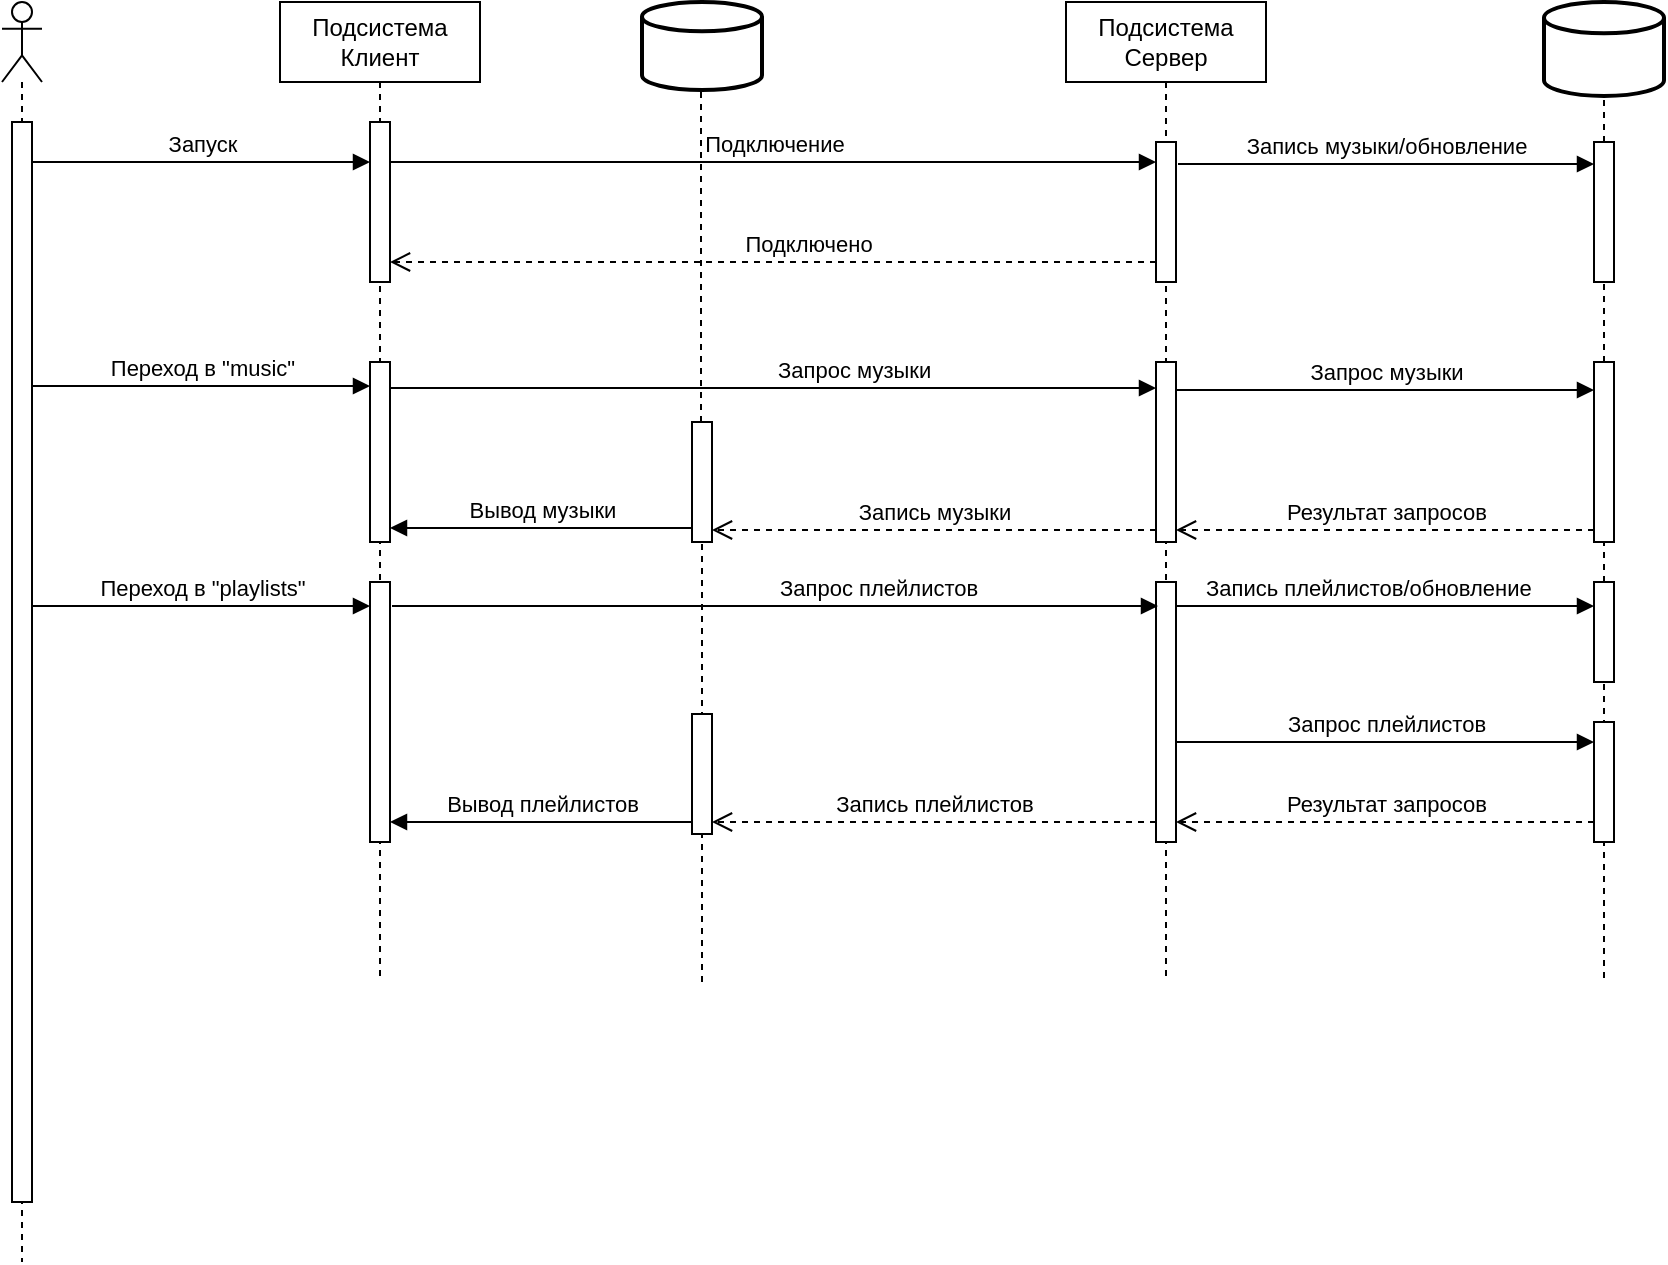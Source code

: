 <mxfile version="26.0.4">
  <diagram name="Page-1" id="2YBvvXClWsGukQMizWep">
    <mxGraphModel dx="989" dy="539" grid="1" gridSize="10" guides="1" tooltips="1" connect="1" arrows="1" fold="1" page="1" pageScale="1" pageWidth="850" pageHeight="1100" math="0" shadow="0">
      <root>
        <mxCell id="0" />
        <mxCell id="1" parent="0" />
        <mxCell id="aM9ryv3xv72pqoxQDRHE-1" value="&lt;div&gt;Подсистема&lt;br&gt;&lt;/div&gt;&lt;div&gt;Клиент&lt;/div&gt;" style="shape=umlLifeline;perimeter=lifelinePerimeter;whiteSpace=wrap;html=1;container=0;dropTarget=0;collapsible=0;recursiveResize=0;outlineConnect=0;portConstraint=eastwest;newEdgeStyle={&quot;edgeStyle&quot;:&quot;elbowEdgeStyle&quot;,&quot;elbow&quot;:&quot;vertical&quot;,&quot;curved&quot;:0,&quot;rounded&quot;:0};" parent="1" vertex="1">
          <mxGeometry x="199" y="40" width="100" height="490" as="geometry" />
        </mxCell>
        <mxCell id="aM9ryv3xv72pqoxQDRHE-2" value="" style="html=1;points=[];perimeter=orthogonalPerimeter;outlineConnect=0;targetShapes=umlLifeline;portConstraint=eastwest;newEdgeStyle={&quot;edgeStyle&quot;:&quot;elbowEdgeStyle&quot;,&quot;elbow&quot;:&quot;vertical&quot;,&quot;curved&quot;:0,&quot;rounded&quot;:0};" parent="aM9ryv3xv72pqoxQDRHE-1" vertex="1">
          <mxGeometry x="45" y="60" width="10" height="80" as="geometry" />
        </mxCell>
        <mxCell id="jReAJDvKgrT1Qn7i-DkR-8" value="" style="html=1;points=[];perimeter=orthogonalPerimeter;outlineConnect=0;targetShapes=umlLifeline;portConstraint=eastwest;newEdgeStyle={&quot;edgeStyle&quot;:&quot;elbowEdgeStyle&quot;,&quot;elbow&quot;:&quot;vertical&quot;,&quot;curved&quot;:0,&quot;rounded&quot;:0};" vertex="1" parent="aM9ryv3xv72pqoxQDRHE-1">
          <mxGeometry x="45" y="180" width="10" height="90" as="geometry" />
        </mxCell>
        <mxCell id="jReAJDvKgrT1Qn7i-DkR-28" value="" style="html=1;points=[];perimeter=orthogonalPerimeter;outlineConnect=0;targetShapes=umlLifeline;portConstraint=eastwest;newEdgeStyle={&quot;edgeStyle&quot;:&quot;elbowEdgeStyle&quot;,&quot;elbow&quot;:&quot;vertical&quot;,&quot;curved&quot;:0,&quot;rounded&quot;:0};" vertex="1" parent="aM9ryv3xv72pqoxQDRHE-1">
          <mxGeometry x="45" y="290" width="10" height="130" as="geometry" />
        </mxCell>
        <mxCell id="jReAJDvKgrT1Qn7i-DkR-29" value="Переход в &quot;playlists&quot;" style="html=1;verticalAlign=bottom;endArrow=block;curved=0;rounded=0;" edge="1" parent="aM9ryv3xv72pqoxQDRHE-1" target="jReAJDvKgrT1Qn7i-DkR-28">
          <mxGeometry width="80" relative="1" as="geometry">
            <mxPoint x="-124" y="302" as="sourcePoint" />
            <mxPoint x="126" y="302" as="targetPoint" />
          </mxGeometry>
        </mxCell>
        <mxCell id="aM9ryv3xv72pqoxQDRHE-5" value="&lt;div&gt;Подсистема&lt;br&gt;&lt;/div&gt;&lt;div&gt;Сервер&lt;/div&gt;" style="shape=umlLifeline;perimeter=lifelinePerimeter;whiteSpace=wrap;html=1;container=0;dropTarget=0;collapsible=0;recursiveResize=0;outlineConnect=0;portConstraint=eastwest;newEdgeStyle={&quot;edgeStyle&quot;:&quot;elbowEdgeStyle&quot;,&quot;elbow&quot;:&quot;vertical&quot;,&quot;curved&quot;:0,&quot;rounded&quot;:0};" parent="1" vertex="1">
          <mxGeometry x="592" y="40" width="100" height="490" as="geometry" />
        </mxCell>
        <mxCell id="aM9ryv3xv72pqoxQDRHE-6" value="" style="html=1;points=[];perimeter=orthogonalPerimeter;outlineConnect=0;targetShapes=umlLifeline;portConstraint=eastwest;newEdgeStyle={&quot;edgeStyle&quot;:&quot;elbowEdgeStyle&quot;,&quot;elbow&quot;:&quot;vertical&quot;,&quot;curved&quot;:0,&quot;rounded&quot;:0};" parent="aM9ryv3xv72pqoxQDRHE-5" vertex="1">
          <mxGeometry x="45" y="70" width="10" height="70" as="geometry" />
        </mxCell>
        <mxCell id="jReAJDvKgrT1Qn7i-DkR-11" value="" style="html=1;points=[];perimeter=orthogonalPerimeter;outlineConnect=0;targetShapes=umlLifeline;portConstraint=eastwest;newEdgeStyle={&quot;edgeStyle&quot;:&quot;elbowEdgeStyle&quot;,&quot;elbow&quot;:&quot;vertical&quot;,&quot;curved&quot;:0,&quot;rounded&quot;:0};" vertex="1" parent="aM9ryv3xv72pqoxQDRHE-5">
          <mxGeometry x="45" y="180" width="10" height="90" as="geometry" />
        </mxCell>
        <mxCell id="jReAJDvKgrT1Qn7i-DkR-31" value="" style="html=1;points=[];perimeter=orthogonalPerimeter;outlineConnect=0;targetShapes=umlLifeline;portConstraint=eastwest;newEdgeStyle={&quot;edgeStyle&quot;:&quot;elbowEdgeStyle&quot;,&quot;elbow&quot;:&quot;vertical&quot;,&quot;curved&quot;:0,&quot;rounded&quot;:0};" vertex="1" parent="aM9ryv3xv72pqoxQDRHE-5">
          <mxGeometry x="45" y="290" width="10" height="130" as="geometry" />
        </mxCell>
        <mxCell id="jReAJDvKgrT1Qn7i-DkR-1" value="" style="shape=umlLifeline;perimeter=lifelinePerimeter;whiteSpace=wrap;html=1;container=1;dropTarget=0;collapsible=0;recursiveResize=0;outlineConnect=0;portConstraint=eastwest;newEdgeStyle={&quot;curved&quot;:0,&quot;rounded&quot;:0};participant=umlActor;" vertex="1" parent="1">
          <mxGeometry x="60" y="40" width="20" height="630" as="geometry" />
        </mxCell>
        <mxCell id="jReAJDvKgrT1Qn7i-DkR-2" value="" style="html=1;points=[[0,0,0,0,5],[0,1,0,0,-5],[1,0,0,0,5],[1,1,0,0,-5]];perimeter=orthogonalPerimeter;outlineConnect=0;targetShapes=umlLifeline;portConstraint=eastwest;newEdgeStyle={&quot;curved&quot;:0,&quot;rounded&quot;:0};" vertex="1" parent="jReAJDvKgrT1Qn7i-DkR-1">
          <mxGeometry x="5" y="60" width="10" height="540" as="geometry" />
        </mxCell>
        <mxCell id="jReAJDvKgrT1Qn7i-DkR-5" value="Запуск" style="html=1;verticalAlign=bottom;endArrow=block;curved=0;rounded=0;" edge="1" parent="1" target="aM9ryv3xv72pqoxQDRHE-2">
          <mxGeometry width="80" relative="1" as="geometry">
            <mxPoint x="75" y="120" as="sourcePoint" />
            <mxPoint x="340" y="120" as="targetPoint" />
          </mxGeometry>
        </mxCell>
        <mxCell id="jReAJDvKgrT1Qn7i-DkR-6" value="Подключено" style="html=1;verticalAlign=bottom;endArrow=open;dashed=1;endSize=8;curved=0;rounded=0;" edge="1" parent="1" target="aM9ryv3xv72pqoxQDRHE-2">
          <mxGeometry x="-0.088" relative="1" as="geometry">
            <mxPoint x="637.0" y="170" as="sourcePoint" />
            <mxPoint x="260" y="170" as="targetPoint" />
            <mxPoint as="offset" />
          </mxGeometry>
        </mxCell>
        <mxCell id="jReAJDvKgrT1Qn7i-DkR-7" value="Переход в &quot;music&quot;" style="html=1;verticalAlign=bottom;endArrow=block;curved=0;rounded=0;" edge="1" parent="1" target="jReAJDvKgrT1Qn7i-DkR-8">
          <mxGeometry width="80" relative="1" as="geometry">
            <mxPoint x="75" y="232" as="sourcePoint" />
            <mxPoint x="325" y="232" as="targetPoint" />
          </mxGeometry>
        </mxCell>
        <mxCell id="jReAJDvKgrT1Qn7i-DkR-10" value="Подключение" style="html=1;verticalAlign=bottom;endArrow=block;curved=0;rounded=0;" edge="1" parent="1">
          <mxGeometry width="80" relative="1" as="geometry">
            <mxPoint x="254" y="120" as="sourcePoint" />
            <mxPoint x="637.0" y="120" as="targetPoint" />
          </mxGeometry>
        </mxCell>
        <mxCell id="jReAJDvKgrT1Qn7i-DkR-12" value="&lt;div align=&quot;left&quot;&gt;Запрос музыки&lt;/div&gt;" style="html=1;verticalAlign=bottom;endArrow=block;curved=0;rounded=0;align=left;" edge="1" parent="1">
          <mxGeometry width="80" relative="1" as="geometry">
            <mxPoint x="254" y="233" as="sourcePoint" />
            <mxPoint x="637" y="233" as="targetPoint" />
          </mxGeometry>
        </mxCell>
        <mxCell id="jReAJDvKgrT1Qn7i-DkR-13" value="" style="strokeWidth=2;html=1;shape=mxgraph.flowchart.database;whiteSpace=wrap;" vertex="1" parent="1">
          <mxGeometry x="831" y="40" width="60" height="47" as="geometry" />
        </mxCell>
        <mxCell id="jReAJDvKgrT1Qn7i-DkR-14" value="" style="endArrow=none;dashed=1;html=1;rounded=0;" edge="1" parent="1" source="jReAJDvKgrT1Qn7i-DkR-22" target="jReAJDvKgrT1Qn7i-DkR-13">
          <mxGeometry width="50" height="50" relative="1" as="geometry">
            <mxPoint x="861" y="528" as="sourcePoint" />
            <mxPoint x="871" y="128" as="targetPoint" />
          </mxGeometry>
        </mxCell>
        <mxCell id="jReAJDvKgrT1Qn7i-DkR-15" value="Запрос музыки" style="html=1;verticalAlign=bottom;endArrow=block;curved=0;rounded=0;" edge="1" parent="1" target="jReAJDvKgrT1Qn7i-DkR-24">
          <mxGeometry width="80" relative="1" as="geometry">
            <mxPoint x="647" y="234" as="sourcePoint" />
            <mxPoint x="826" y="234" as="targetPoint" />
          </mxGeometry>
        </mxCell>
        <mxCell id="jReAJDvKgrT1Qn7i-DkR-16" value="Запись музыки/обновление" style="html=1;verticalAlign=bottom;endArrow=block;curved=0;rounded=0;" edge="1" parent="1" target="jReAJDvKgrT1Qn7i-DkR-22">
          <mxGeometry width="80" relative="1" as="geometry">
            <mxPoint x="648.0" y="121" as="sourcePoint" />
            <mxPoint x="790" y="120" as="targetPoint" />
          </mxGeometry>
        </mxCell>
        <mxCell id="jReAJDvKgrT1Qn7i-DkR-17" value="Результат запросов" style="html=1;verticalAlign=bottom;endArrow=open;dashed=1;endSize=8;curved=0;rounded=0;" edge="1" parent="1" source="jReAJDvKgrT1Qn7i-DkR-24">
          <mxGeometry relative="1" as="geometry">
            <mxPoint x="826" y="304" as="sourcePoint" />
            <mxPoint x="647" y="304" as="targetPoint" />
          </mxGeometry>
        </mxCell>
        <mxCell id="jReAJDvKgrT1Qn7i-DkR-19" value="" style="endArrow=none;dashed=1;html=1;rounded=0;" edge="1" parent="1" source="jReAJDvKgrT1Qn7i-DkR-20">
          <mxGeometry width="50" height="50" relative="1" as="geometry">
            <mxPoint x="409.5" y="510" as="sourcePoint" />
            <mxPoint x="409.5" y="80" as="targetPoint" />
          </mxGeometry>
        </mxCell>
        <mxCell id="jReAJDvKgrT1Qn7i-DkR-18" value="" style="strokeWidth=2;html=1;shape=mxgraph.flowchart.database;whiteSpace=wrap;" vertex="1" parent="1">
          <mxGeometry x="380" y="40" width="60" height="44" as="geometry" />
        </mxCell>
        <mxCell id="jReAJDvKgrT1Qn7i-DkR-21" value="" style="endArrow=none;dashed=1;html=1;rounded=0;" edge="1" parent="1" target="jReAJDvKgrT1Qn7i-DkR-20">
          <mxGeometry width="50" height="50" relative="1" as="geometry">
            <mxPoint x="410" y="530" as="sourcePoint" />
            <mxPoint x="409.5" y="80" as="targetPoint" />
          </mxGeometry>
        </mxCell>
        <mxCell id="jReAJDvKgrT1Qn7i-DkR-20" value="" style="html=1;points=[];perimeter=orthogonalPerimeter;outlineConnect=0;targetShapes=umlLifeline;portConstraint=eastwest;newEdgeStyle={&quot;edgeStyle&quot;:&quot;elbowEdgeStyle&quot;,&quot;elbow&quot;:&quot;vertical&quot;,&quot;curved&quot;:0,&quot;rounded&quot;:0};" vertex="1" parent="1">
          <mxGeometry x="405" y="250" width="10" height="60" as="geometry" />
        </mxCell>
        <mxCell id="jReAJDvKgrT1Qn7i-DkR-23" value="" style="endArrow=none;dashed=1;html=1;rounded=0;" edge="1" parent="1" source="jReAJDvKgrT1Qn7i-DkR-24" target="jReAJDvKgrT1Qn7i-DkR-22">
          <mxGeometry width="50" height="50" relative="1" as="geometry">
            <mxPoint x="861" y="528" as="sourcePoint" />
            <mxPoint x="861" y="87" as="targetPoint" />
          </mxGeometry>
        </mxCell>
        <mxCell id="jReAJDvKgrT1Qn7i-DkR-22" value="" style="html=1;points=[];perimeter=orthogonalPerimeter;outlineConnect=0;targetShapes=umlLifeline;portConstraint=eastwest;newEdgeStyle={&quot;edgeStyle&quot;:&quot;elbowEdgeStyle&quot;,&quot;elbow&quot;:&quot;vertical&quot;,&quot;curved&quot;:0,&quot;rounded&quot;:0};" vertex="1" parent="1">
          <mxGeometry x="856" y="110" width="10" height="70" as="geometry" />
        </mxCell>
        <mxCell id="jReAJDvKgrT1Qn7i-DkR-25" value="" style="endArrow=none;dashed=1;html=1;rounded=0;" edge="1" parent="1" target="jReAJDvKgrT1Qn7i-DkR-24">
          <mxGeometry width="50" height="50" relative="1" as="geometry">
            <mxPoint x="861" y="528" as="sourcePoint" />
            <mxPoint x="861" y="180" as="targetPoint" />
          </mxGeometry>
        </mxCell>
        <mxCell id="jReAJDvKgrT1Qn7i-DkR-24" value="" style="html=1;points=[];perimeter=orthogonalPerimeter;outlineConnect=0;targetShapes=umlLifeline;portConstraint=eastwest;newEdgeStyle={&quot;edgeStyle&quot;:&quot;elbowEdgeStyle&quot;,&quot;elbow&quot;:&quot;vertical&quot;,&quot;curved&quot;:0,&quot;rounded&quot;:0};" vertex="1" parent="1">
          <mxGeometry x="856" y="220" width="10" height="90" as="geometry" />
        </mxCell>
        <mxCell id="jReAJDvKgrT1Qn7i-DkR-26" value="Запись музыки" style="html=1;verticalAlign=bottom;endArrow=open;dashed=1;endSize=8;curved=0;rounded=0;" edge="1" parent="1">
          <mxGeometry x="0.0" relative="1" as="geometry">
            <mxPoint x="637" y="304" as="sourcePoint" />
            <mxPoint x="415" y="304" as="targetPoint" />
            <mxPoint as="offset" />
          </mxGeometry>
        </mxCell>
        <mxCell id="jReAJDvKgrT1Qn7i-DkR-27" value="Вывод музыки" style="html=1;verticalAlign=bottom;endArrow=block;curved=0;rounded=0;" edge="1" parent="1">
          <mxGeometry width="80" relative="1" as="geometry">
            <mxPoint x="405" y="303" as="sourcePoint" />
            <mxPoint x="254" y="303" as="targetPoint" />
          </mxGeometry>
        </mxCell>
        <mxCell id="jReAJDvKgrT1Qn7i-DkR-30" value="Запрос плейлистов" style="html=1;verticalAlign=bottom;endArrow=block;curved=0;rounded=0;align=left;" edge="1" parent="1">
          <mxGeometry width="80" relative="1" as="geometry">
            <mxPoint x="255" y="342" as="sourcePoint" />
            <mxPoint x="638" y="342" as="targetPoint" />
          </mxGeometry>
        </mxCell>
        <mxCell id="jReAJDvKgrT1Qn7i-DkR-32" value="" style="html=1;points=[];perimeter=orthogonalPerimeter;outlineConnect=0;targetShapes=umlLifeline;portConstraint=eastwest;newEdgeStyle={&quot;edgeStyle&quot;:&quot;elbowEdgeStyle&quot;,&quot;elbow&quot;:&quot;vertical&quot;,&quot;curved&quot;:0,&quot;rounded&quot;:0};" vertex="1" parent="1">
          <mxGeometry x="856" y="330" width="10" height="50" as="geometry" />
        </mxCell>
        <mxCell id="jReAJDvKgrT1Qn7i-DkR-33" value="&lt;div align=&quot;center&quot;&gt;Запись плейлистов/обновление&lt;br&gt;&lt;/div&gt;" style="html=1;verticalAlign=bottom;endArrow=block;curved=0;rounded=0;align=left;" edge="1" parent="1">
          <mxGeometry x="-0.876" width="80" relative="1" as="geometry">
            <mxPoint x="647" y="342" as="sourcePoint" />
            <mxPoint x="856" y="342.0" as="targetPoint" />
            <mxPoint as="offset" />
          </mxGeometry>
        </mxCell>
        <mxCell id="jReAJDvKgrT1Qn7i-DkR-34" value="Результат запросов" style="html=1;verticalAlign=bottom;endArrow=open;dashed=1;endSize=8;curved=0;rounded=0;" edge="1" parent="1">
          <mxGeometry relative="1" as="geometry">
            <mxPoint x="856" y="450" as="sourcePoint" />
            <mxPoint x="647" y="450" as="targetPoint" />
          </mxGeometry>
        </mxCell>
        <mxCell id="jReAJDvKgrT1Qn7i-DkR-36" value="" style="html=1;points=[];perimeter=orthogonalPerimeter;outlineConnect=0;targetShapes=umlLifeline;portConstraint=eastwest;newEdgeStyle={&quot;edgeStyle&quot;:&quot;elbowEdgeStyle&quot;,&quot;elbow&quot;:&quot;vertical&quot;,&quot;curved&quot;:0,&quot;rounded&quot;:0};" vertex="1" parent="1">
          <mxGeometry x="856" y="400" width="10" height="60" as="geometry" />
        </mxCell>
        <mxCell id="jReAJDvKgrT1Qn7i-DkR-37" value="Запрос плейлистов" style="html=1;verticalAlign=bottom;endArrow=block;curved=0;rounded=0;" edge="1" parent="1">
          <mxGeometry width="80" relative="1" as="geometry">
            <mxPoint x="647" y="410" as="sourcePoint" />
            <mxPoint x="856" y="410" as="targetPoint" />
          </mxGeometry>
        </mxCell>
        <mxCell id="jReAJDvKgrT1Qn7i-DkR-38" value="" style="html=1;points=[];perimeter=orthogonalPerimeter;outlineConnect=0;targetShapes=umlLifeline;portConstraint=eastwest;newEdgeStyle={&quot;edgeStyle&quot;:&quot;elbowEdgeStyle&quot;,&quot;elbow&quot;:&quot;vertical&quot;,&quot;curved&quot;:0,&quot;rounded&quot;:0};" vertex="1" parent="1">
          <mxGeometry x="405" y="396" width="10" height="60" as="geometry" />
        </mxCell>
        <mxCell id="jReAJDvKgrT1Qn7i-DkR-39" value="Запись плейлистов" style="html=1;verticalAlign=bottom;endArrow=open;dashed=1;endSize=8;curved=0;rounded=0;" edge="1" parent="1">
          <mxGeometry x="0.0" relative="1" as="geometry">
            <mxPoint x="637" y="450" as="sourcePoint" />
            <mxPoint x="415" y="450" as="targetPoint" />
            <mxPoint as="offset" />
          </mxGeometry>
        </mxCell>
        <mxCell id="jReAJDvKgrT1Qn7i-DkR-40" value="Вывод плейлистов" style="html=1;verticalAlign=bottom;endArrow=block;curved=0;rounded=0;" edge="1" parent="1">
          <mxGeometry width="80" relative="1" as="geometry">
            <mxPoint x="405" y="450" as="sourcePoint" />
            <mxPoint x="254" y="450" as="targetPoint" />
          </mxGeometry>
        </mxCell>
      </root>
    </mxGraphModel>
  </diagram>
</mxfile>
